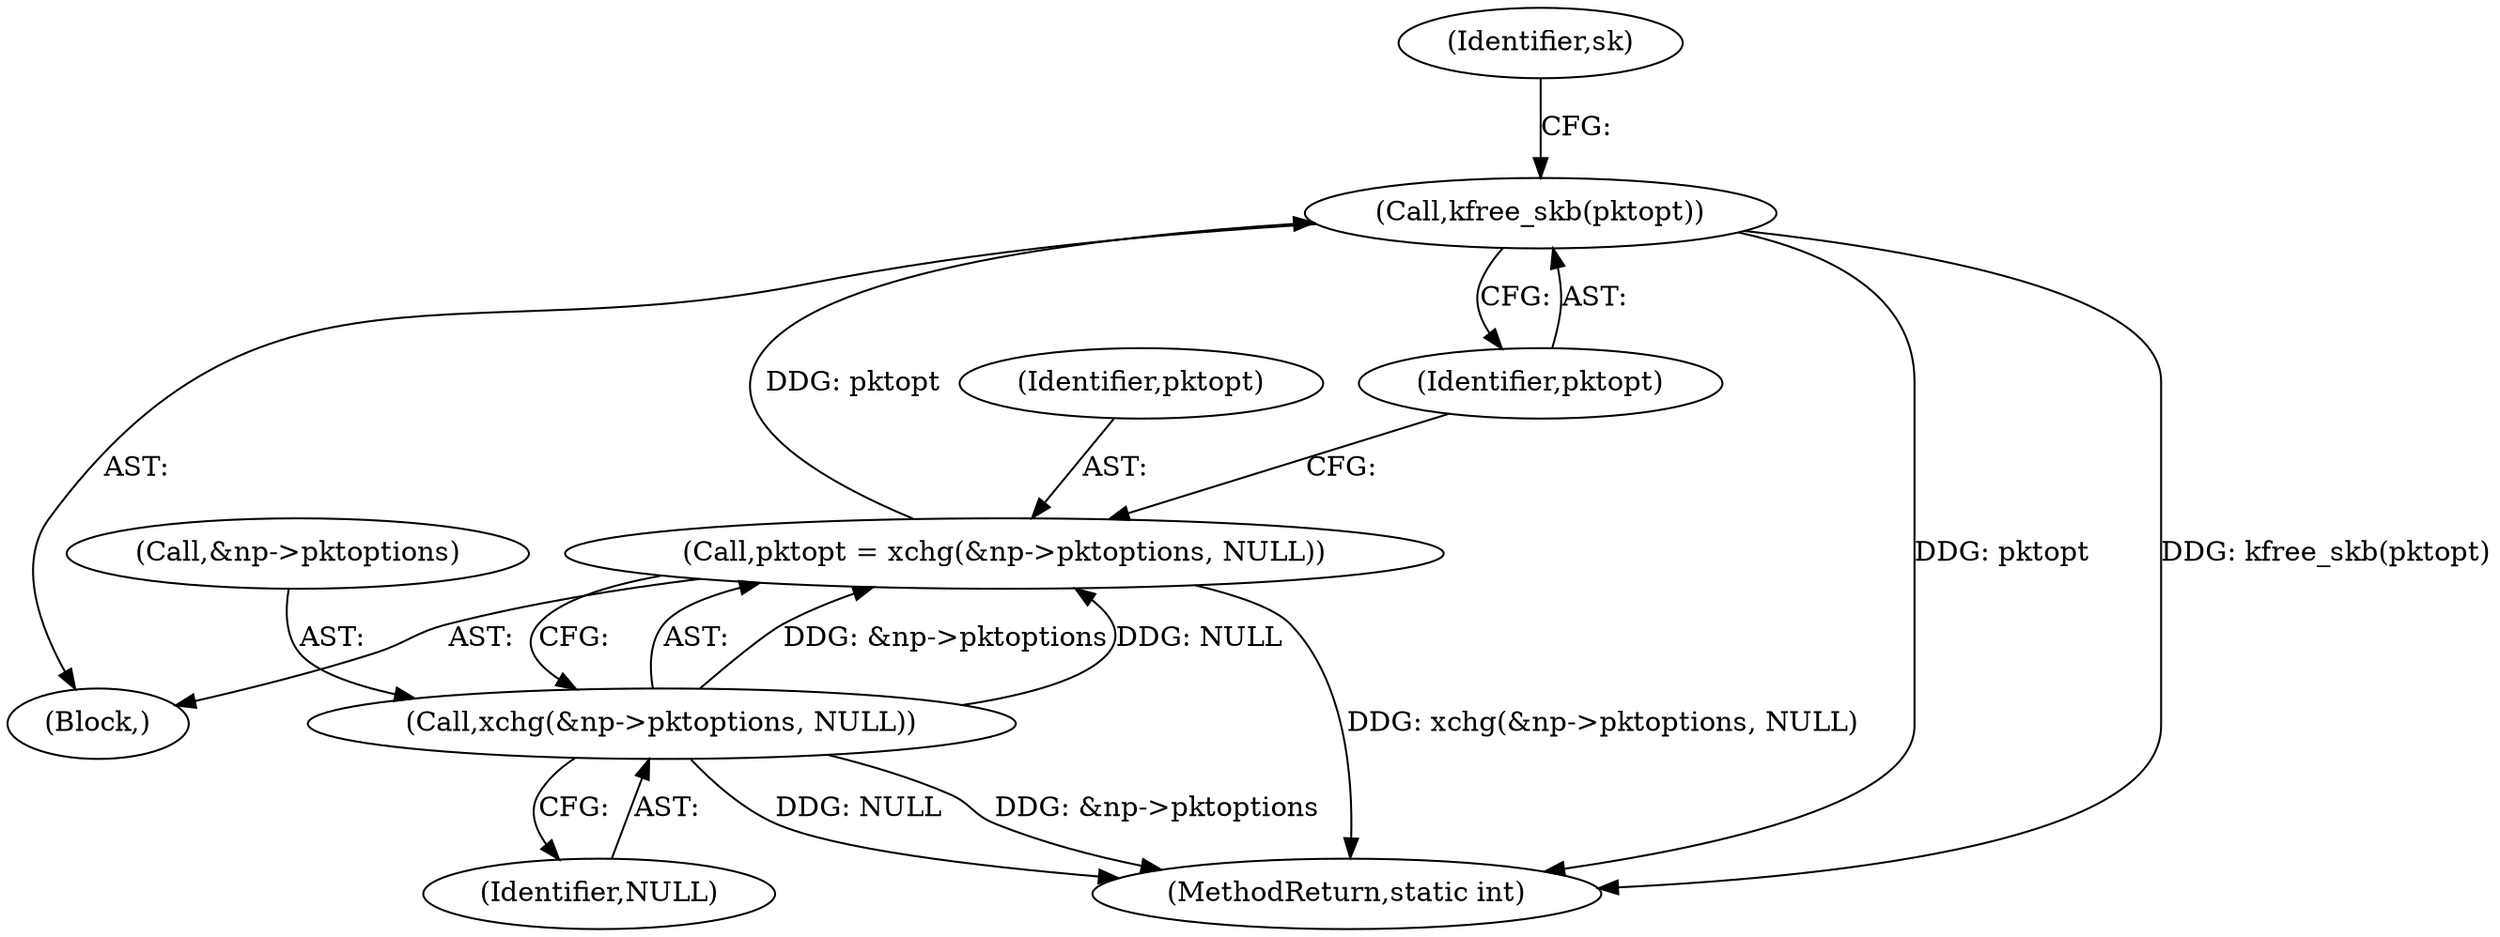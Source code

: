 digraph "0_linux_45f6fad84cc305103b28d73482b344d7f5b76f39_11@API" {
"1000410" [label="(Call,kfree_skb(pktopt))"];
"1000402" [label="(Call,pktopt = xchg(&np->pktoptions, NULL))"];
"1000404" [label="(Call,xchg(&np->pktoptions, NULL))"];
"1000410" [label="(Call,kfree_skb(pktopt))"];
"1000403" [label="(Identifier,pktopt)"];
"1000414" [label="(Identifier,sk)"];
"1000402" [label="(Call,pktopt = xchg(&np->pktoptions, NULL))"];
"1000203" [label="(Block,)"];
"1000404" [label="(Call,xchg(&np->pktoptions, NULL))"];
"1000409" [label="(Identifier,NULL)"];
"1002065" [label="(MethodReturn,static int)"];
"1000405" [label="(Call,&np->pktoptions)"];
"1000411" [label="(Identifier,pktopt)"];
"1000410" -> "1000203"  [label="AST: "];
"1000410" -> "1000411"  [label="CFG: "];
"1000411" -> "1000410"  [label="AST: "];
"1000414" -> "1000410"  [label="CFG: "];
"1000410" -> "1002065"  [label="DDG: pktopt"];
"1000410" -> "1002065"  [label="DDG: kfree_skb(pktopt)"];
"1000402" -> "1000410"  [label="DDG: pktopt"];
"1000402" -> "1000203"  [label="AST: "];
"1000402" -> "1000404"  [label="CFG: "];
"1000403" -> "1000402"  [label="AST: "];
"1000404" -> "1000402"  [label="AST: "];
"1000411" -> "1000402"  [label="CFG: "];
"1000402" -> "1002065"  [label="DDG: xchg(&np->pktoptions, NULL)"];
"1000404" -> "1000402"  [label="DDG: &np->pktoptions"];
"1000404" -> "1000402"  [label="DDG: NULL"];
"1000404" -> "1000409"  [label="CFG: "];
"1000405" -> "1000404"  [label="AST: "];
"1000409" -> "1000404"  [label="AST: "];
"1000404" -> "1002065"  [label="DDG: &np->pktoptions"];
"1000404" -> "1002065"  [label="DDG: NULL"];
}
